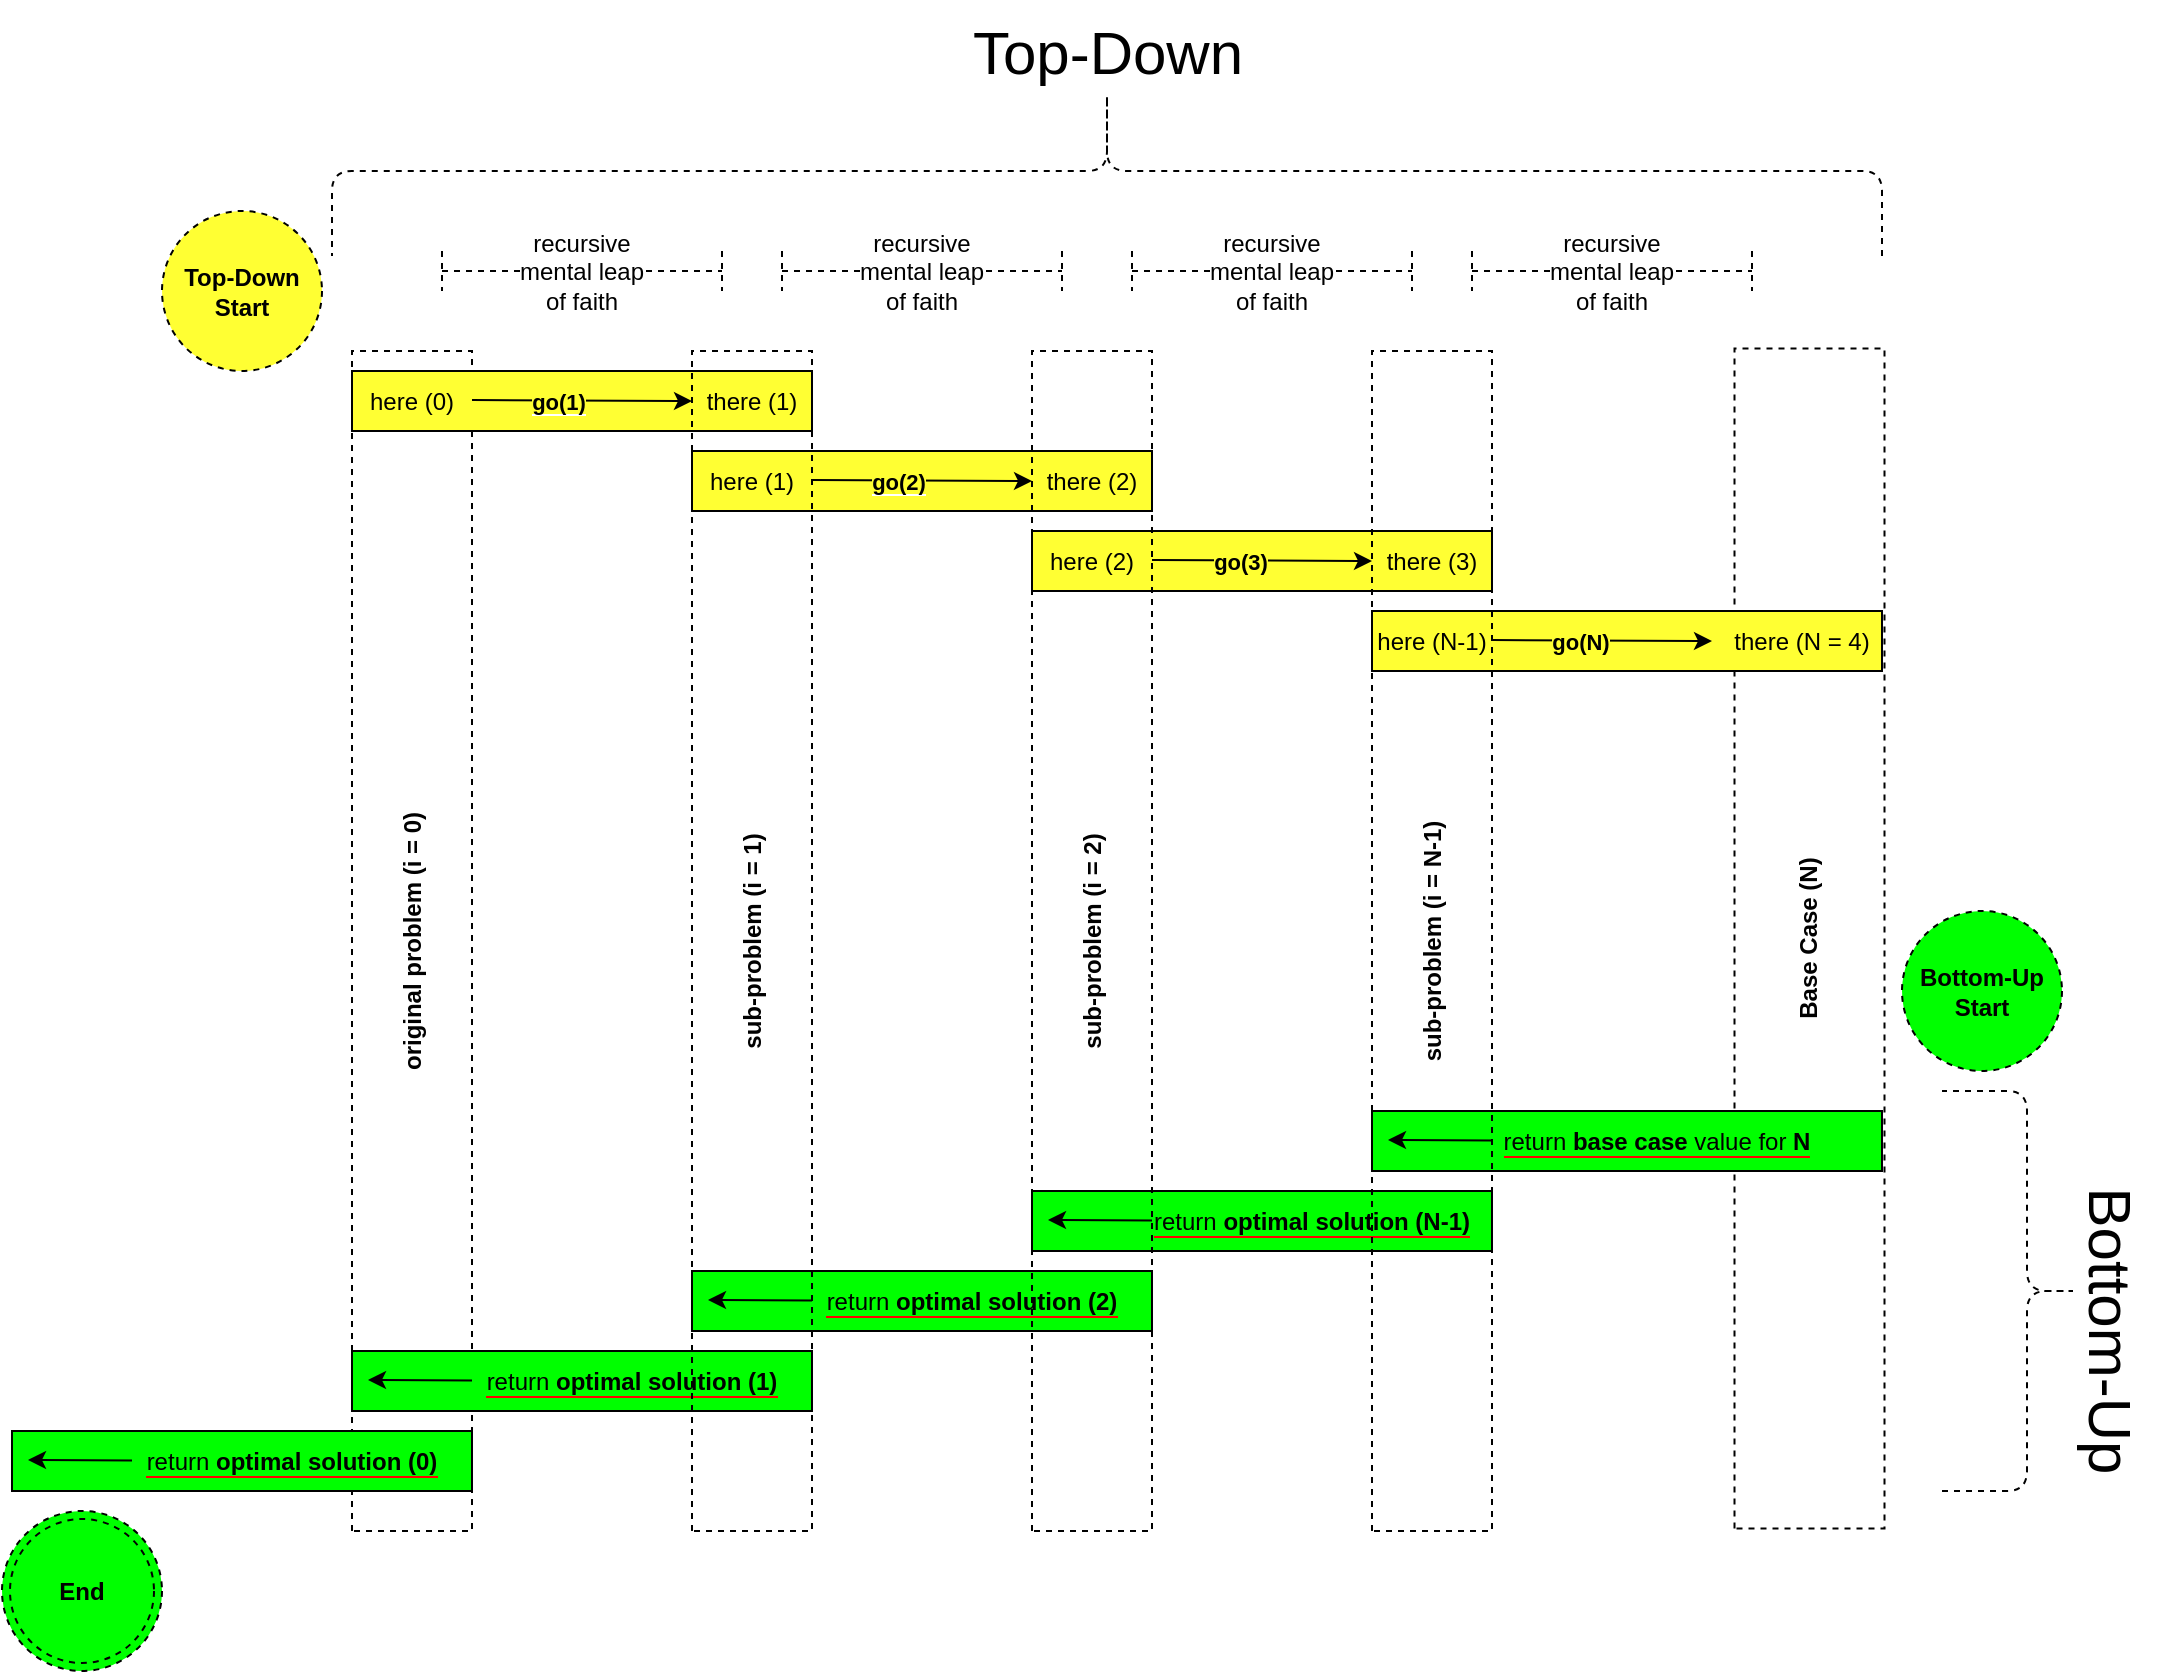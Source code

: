 <mxfile version="15.6.8" type="device"><diagram name="Page-1" id="b520641d-4fe3-3701-9064-5fc419738815"><mxGraphModel dx="1426" dy="712" grid="1" gridSize="10" guides="1" tooltips="1" connect="1" arrows="1" fold="1" page="1" pageScale="1" pageWidth="1100" pageHeight="850" background="none" math="0" shadow="0"><root><mxCell id="0"/><mxCell id="1" parent="0"/><mxCell id="J3r3AvGGZqGrF1LfU0YR-83" value="&lt;span style=&quot;&quot;&gt;Base Case (N)&lt;/span&gt;" style="rounded=0;whiteSpace=wrap;html=1;labelBackgroundColor=none;strokeWidth=1;fillColor=none;rotation=-90;fontStyle=1;dashed=1;" vertex="1" parent="1"><mxGeometry x="618.75" y="433.75" width="590" height="75" as="geometry"/></mxCell><mxCell id="J3r3AvGGZqGrF1LfU0YR-67" value="&lt;span style=&quot;&quot;&gt;original problem (i = 0)&lt;/span&gt;" style="rounded=0;whiteSpace=wrap;html=1;labelBackgroundColor=none;strokeWidth=1;fillColor=none;rotation=-90;fontStyle=1;dashed=1;" vertex="1" parent="1"><mxGeometry x="-80" y="442.5" width="590" height="60" as="geometry"/></mxCell><mxCell id="J3r3AvGGZqGrF1LfU0YR-9" value="" style="rounded=0;whiteSpace=wrap;html=1;fillColor=#FFFF33;" vertex="1" parent="1"><mxGeometry x="185" y="187.5" width="230" height="30" as="geometry"/></mxCell><mxCell id="J3r3AvGGZqGrF1LfU0YR-1" value="" style="endArrow=classic;html=1;rounded=0;entryX=0;entryY=0.5;entryDx=0;entryDy=0;" edge="1" parent="1" target="J3r3AvGGZqGrF1LfU0YR-3"><mxGeometry width="50" height="50" relative="1" as="geometry"><mxPoint x="245" y="202" as="sourcePoint"/><mxPoint x="345" y="202" as="targetPoint"/></mxGeometry></mxCell><mxCell id="J3r3AvGGZqGrF1LfU0YR-4" value="&lt;span style=&quot;background-color: rgb(255 , 255 , 51)&quot;&gt;&lt;b&gt;go(1)&lt;/b&gt;&lt;/span&gt;" style="edgeLabel;html=1;align=center;verticalAlign=middle;resizable=0;points=[];" vertex="1" connectable="0" parent="J3r3AvGGZqGrF1LfU0YR-1"><mxGeometry x="-0.22" relative="1" as="geometry"><mxPoint y="1" as="offset"/></mxGeometry></mxCell><mxCell id="J3r3AvGGZqGrF1LfU0YR-2" value="here (0)" style="text;html=1;strokeColor=none;fillColor=none;align=center;verticalAlign=middle;whiteSpace=wrap;rounded=0;" vertex="1" parent="1"><mxGeometry x="185" y="187.5" width="60" height="30" as="geometry"/></mxCell><mxCell id="J3r3AvGGZqGrF1LfU0YR-3" value="there (1)" style="text;html=1;strokeColor=none;fillColor=none;align=center;verticalAlign=middle;whiteSpace=wrap;rounded=0;" vertex="1" parent="1"><mxGeometry x="355" y="187.5" width="60" height="30" as="geometry"/></mxCell><mxCell id="J3r3AvGGZqGrF1LfU0YR-21" value="" style="rounded=0;whiteSpace=wrap;html=1;fillColor=#FFFF33;" vertex="1" parent="1"><mxGeometry x="355" y="227.5" width="230" height="30" as="geometry"/></mxCell><mxCell id="J3r3AvGGZqGrF1LfU0YR-22" value="" style="endArrow=classic;html=1;rounded=0;entryX=0;entryY=0.5;entryDx=0;entryDy=0;" edge="1" parent="1" target="J3r3AvGGZqGrF1LfU0YR-25"><mxGeometry width="50" height="50" relative="1" as="geometry"><mxPoint x="415" y="242" as="sourcePoint"/><mxPoint x="515" y="242" as="targetPoint"/></mxGeometry></mxCell><mxCell id="J3r3AvGGZqGrF1LfU0YR-23" value="&lt;span style=&quot;background-color: rgb(255 , 255 , 51)&quot;&gt;&lt;b&gt;go(2)&lt;/b&gt;&lt;/span&gt;" style="edgeLabel;html=1;align=center;verticalAlign=middle;resizable=0;points=[];" vertex="1" connectable="0" parent="J3r3AvGGZqGrF1LfU0YR-22"><mxGeometry x="-0.22" relative="1" as="geometry"><mxPoint y="1" as="offset"/></mxGeometry></mxCell><mxCell id="J3r3AvGGZqGrF1LfU0YR-24" value="here (1)" style="text;html=1;strokeColor=none;fillColor=none;align=center;verticalAlign=middle;whiteSpace=wrap;rounded=0;" vertex="1" parent="1"><mxGeometry x="355" y="227.5" width="60" height="30" as="geometry"/></mxCell><mxCell id="J3r3AvGGZqGrF1LfU0YR-25" value="there (2)" style="text;html=1;strokeColor=none;fillColor=none;align=center;verticalAlign=middle;whiteSpace=wrap;rounded=0;" vertex="1" parent="1"><mxGeometry x="525" y="227.5" width="60" height="30" as="geometry"/></mxCell><mxCell id="J3r3AvGGZqGrF1LfU0YR-27" value="" style="rounded=0;whiteSpace=wrap;html=1;fillColor=#FFFF33;" vertex="1" parent="1"><mxGeometry x="525" y="267.5" width="230" height="30" as="geometry"/></mxCell><mxCell id="J3r3AvGGZqGrF1LfU0YR-28" value="" style="endArrow=classic;html=1;rounded=0;entryX=0;entryY=0.5;entryDx=0;entryDy=0;" edge="1" parent="1" target="J3r3AvGGZqGrF1LfU0YR-31"><mxGeometry width="50" height="50" relative="1" as="geometry"><mxPoint x="585" y="282" as="sourcePoint"/><mxPoint x="685" y="282" as="targetPoint"/></mxGeometry></mxCell><mxCell id="J3r3AvGGZqGrF1LfU0YR-29" value="&lt;b&gt;go(3)&lt;/b&gt;" style="edgeLabel;html=1;align=center;verticalAlign=middle;resizable=0;points=[];labelBackgroundColor=#FFFF33;" vertex="1" connectable="0" parent="J3r3AvGGZqGrF1LfU0YR-28"><mxGeometry x="-0.22" relative="1" as="geometry"><mxPoint x="1" y="1" as="offset"/></mxGeometry></mxCell><mxCell id="J3r3AvGGZqGrF1LfU0YR-30" value="here (2)" style="text;html=1;strokeColor=none;fillColor=none;align=center;verticalAlign=middle;whiteSpace=wrap;rounded=0;" vertex="1" parent="1"><mxGeometry x="525" y="267.5" width="60" height="30" as="geometry"/></mxCell><mxCell id="J3r3AvGGZqGrF1LfU0YR-31" value="there (3)" style="text;html=1;strokeColor=none;fillColor=none;align=center;verticalAlign=middle;whiteSpace=wrap;rounded=0;" vertex="1" parent="1"><mxGeometry x="695" y="267.5" width="60" height="30" as="geometry"/></mxCell><mxCell id="J3r3AvGGZqGrF1LfU0YR-34" value="" style="rounded=0;whiteSpace=wrap;html=1;fillColor=#FFFF33;" vertex="1" parent="1"><mxGeometry x="695" y="307.5" width="255" height="30" as="geometry"/></mxCell><mxCell id="J3r3AvGGZqGrF1LfU0YR-35" value="" style="endArrow=classic;html=1;rounded=0;entryX=0;entryY=0.5;entryDx=0;entryDy=0;" edge="1" parent="1" target="J3r3AvGGZqGrF1LfU0YR-38"><mxGeometry width="50" height="50" relative="1" as="geometry"><mxPoint x="755" y="322" as="sourcePoint"/><mxPoint x="855" y="322" as="targetPoint"/></mxGeometry></mxCell><mxCell id="J3r3AvGGZqGrF1LfU0YR-36" value="&lt;b&gt;go(N)&lt;/b&gt;" style="edgeLabel;html=1;align=center;verticalAlign=middle;resizable=0;points=[];labelBackgroundColor=#FFFF33;" vertex="1" connectable="0" parent="J3r3AvGGZqGrF1LfU0YR-35"><mxGeometry x="-0.22" relative="1" as="geometry"><mxPoint x="1" y="1" as="offset"/></mxGeometry></mxCell><mxCell id="J3r3AvGGZqGrF1LfU0YR-37" value="here (N-1)" style="text;html=1;strokeColor=none;fillColor=none;align=center;verticalAlign=middle;whiteSpace=wrap;rounded=0;" vertex="1" parent="1"><mxGeometry x="695" y="307.5" width="60" height="30" as="geometry"/></mxCell><mxCell id="J3r3AvGGZqGrF1LfU0YR-38" value="there (N = 4)" style="text;html=1;strokeColor=none;fillColor=none;align=center;verticalAlign=middle;whiteSpace=wrap;rounded=0;" vertex="1" parent="1"><mxGeometry x="865" y="307.5" width="90" height="30" as="geometry"/></mxCell><mxCell id="J3r3AvGGZqGrF1LfU0YR-45" value="" style="rounded=0;whiteSpace=wrap;html=1;fillColor=#00FF00;perimeterSpacing=1;strokeWidth=1;" vertex="1" parent="1"><mxGeometry x="525" y="597.5" width="230" height="30" as="geometry"/></mxCell><mxCell id="J3r3AvGGZqGrF1LfU0YR-53" value="&lt;span style=&quot;background-color: rgb(0 , 255 , 0)&quot;&gt;return &lt;b&gt;optimal solution (N-1)&lt;/b&gt;&lt;/span&gt;" style="text;html=1;strokeColor=none;fillColor=#00FF00;align=center;verticalAlign=middle;whiteSpace=wrap;rounded=0;labelBackgroundColor=#FF0000;" vertex="1" parent="1"><mxGeometry x="585" y="602.5" width="160" height="20" as="geometry"/></mxCell><mxCell id="J3r3AvGGZqGrF1LfU0YR-54" value="" style="endArrow=classic;html=1;rounded=0;fillColor=#00FF00;" edge="1" parent="1" source="J3r3AvGGZqGrF1LfU0YR-53"><mxGeometry width="50" height="50" relative="1" as="geometry"><mxPoint x="593" y="612" as="sourcePoint"/><mxPoint x="533" y="612" as="targetPoint"/></mxGeometry></mxCell><mxCell id="J3r3AvGGZqGrF1LfU0YR-55" value="" style="rounded=0;whiteSpace=wrap;html=1;fillColor=#00FF00;perimeterSpacing=1;strokeWidth=1;" vertex="1" parent="1"><mxGeometry x="695" y="557.5" width="255" height="30" as="geometry"/></mxCell><mxCell id="J3r3AvGGZqGrF1LfU0YR-56" value="&lt;span style=&quot;background-color: rgb(0 , 255 , 0)&quot;&gt;return &lt;b&gt;base case&lt;/b&gt; value for &lt;b&gt;N&lt;/b&gt;&lt;/span&gt;" style="text;html=1;strokeColor=none;fillColor=#00FF00;align=center;verticalAlign=middle;whiteSpace=wrap;rounded=0;labelBackgroundColor=#FF0000;" vertex="1" parent="1"><mxGeometry x="755" y="562.5" width="165" height="20" as="geometry"/></mxCell><mxCell id="J3r3AvGGZqGrF1LfU0YR-57" value="" style="endArrow=classic;html=1;rounded=0;fillColor=#00FF00;" edge="1" parent="1" source="J3r3AvGGZqGrF1LfU0YR-56"><mxGeometry width="50" height="50" relative="1" as="geometry"><mxPoint x="763" y="572" as="sourcePoint"/><mxPoint x="703" y="572" as="targetPoint"/></mxGeometry></mxCell><mxCell id="J3r3AvGGZqGrF1LfU0YR-58" value="" style="rounded=0;whiteSpace=wrap;html=1;fillColor=#00FF00;perimeterSpacing=1;strokeWidth=1;" vertex="1" parent="1"><mxGeometry x="355" y="637.5" width="230" height="30" as="geometry"/></mxCell><mxCell id="J3r3AvGGZqGrF1LfU0YR-59" value="&lt;span style=&quot;background-color: rgb(0 , 255 , 0)&quot;&gt;return &lt;b&gt;optimal solution (2)&lt;/b&gt;&lt;/span&gt;" style="text;html=1;strokeColor=none;fillColor=#00FF00;align=center;verticalAlign=middle;whiteSpace=wrap;rounded=0;labelBackgroundColor=#FF0000;" vertex="1" parent="1"><mxGeometry x="415" y="642.5" width="160" height="20" as="geometry"/></mxCell><mxCell id="J3r3AvGGZqGrF1LfU0YR-60" value="" style="endArrow=classic;html=1;rounded=0;fillColor=#00FF00;" edge="1" parent="1" source="J3r3AvGGZqGrF1LfU0YR-59"><mxGeometry width="50" height="50" relative="1" as="geometry"><mxPoint x="423" y="652" as="sourcePoint"/><mxPoint x="363" y="652" as="targetPoint"/></mxGeometry></mxCell><mxCell id="J3r3AvGGZqGrF1LfU0YR-61" value="" style="rounded=0;whiteSpace=wrap;html=1;fillColor=#00FF00;perimeterSpacing=1;strokeWidth=1;" vertex="1" parent="1"><mxGeometry x="185" y="677.5" width="230" height="30" as="geometry"/></mxCell><mxCell id="J3r3AvGGZqGrF1LfU0YR-62" value="&lt;span style=&quot;background-color: rgb(0 , 255 , 0)&quot;&gt;return &lt;b&gt;optimal solution (1)&lt;/b&gt;&lt;/span&gt;" style="text;html=1;strokeColor=none;fillColor=#00FF00;align=center;verticalAlign=middle;whiteSpace=wrap;rounded=0;labelBackgroundColor=#FF0000;" vertex="1" parent="1"><mxGeometry x="245" y="682.5" width="160" height="20" as="geometry"/></mxCell><mxCell id="J3r3AvGGZqGrF1LfU0YR-63" value="" style="endArrow=classic;html=1;rounded=0;fillColor=#00FF00;" edge="1" parent="1" source="J3r3AvGGZqGrF1LfU0YR-62"><mxGeometry width="50" height="50" relative="1" as="geometry"><mxPoint x="253" y="692" as="sourcePoint"/><mxPoint x="193" y="692" as="targetPoint"/></mxGeometry></mxCell><mxCell id="J3r3AvGGZqGrF1LfU0YR-64" value="" style="rounded=0;whiteSpace=wrap;html=1;fillColor=#00FF00;perimeterSpacing=1;strokeWidth=1;" vertex="1" parent="1"><mxGeometry x="15" y="717.5" width="230" height="30" as="geometry"/></mxCell><mxCell id="J3r3AvGGZqGrF1LfU0YR-65" value="&lt;span style=&quot;background-color: rgb(0 , 255 , 0)&quot;&gt;return &lt;b&gt;optimal solution (0)&lt;/b&gt;&lt;/span&gt;" style="text;html=1;strokeColor=none;fillColor=#00FF00;align=center;verticalAlign=middle;whiteSpace=wrap;rounded=0;labelBackgroundColor=#FF0000;" vertex="1" parent="1"><mxGeometry x="75" y="722.5" width="160" height="20" as="geometry"/></mxCell><mxCell id="J3r3AvGGZqGrF1LfU0YR-66" value="" style="endArrow=classic;html=1;rounded=0;fillColor=#00FF00;" edge="1" parent="1" source="J3r3AvGGZqGrF1LfU0YR-65"><mxGeometry width="50" height="50" relative="1" as="geometry"><mxPoint x="83" y="732" as="sourcePoint"/><mxPoint x="23" y="732" as="targetPoint"/></mxGeometry></mxCell><mxCell id="J3r3AvGGZqGrF1LfU0YR-71" value="&lt;span style=&quot;&quot;&gt;sub-problem (i = 1)&lt;/span&gt;" style="rounded=0;whiteSpace=wrap;html=1;labelBackgroundColor=none;strokeWidth=1;fillColor=none;rotation=-90;fontStyle=1;dashed=1;" vertex="1" parent="1"><mxGeometry x="90" y="442.5" width="590" height="60" as="geometry"/></mxCell><mxCell id="J3r3AvGGZqGrF1LfU0YR-72" value="&lt;span style=&quot;&quot;&gt;sub-problem (i = 2)&lt;/span&gt;" style="rounded=0;whiteSpace=wrap;html=1;labelBackgroundColor=none;strokeWidth=1;fillColor=none;rotation=-90;fontStyle=1;dashed=1;" vertex="1" parent="1"><mxGeometry x="260" y="442.5" width="590" height="60" as="geometry"/></mxCell><mxCell id="J3r3AvGGZqGrF1LfU0YR-73" value="&lt;span style=&quot;&quot;&gt;sub-problem (i = N-1)&lt;/span&gt;" style="rounded=0;whiteSpace=wrap;html=1;labelBackgroundColor=none;strokeWidth=1;fillColor=none;rotation=-90;fontStyle=1;dashed=1;" vertex="1" parent="1"><mxGeometry x="430" y="442.5" width="590" height="60" as="geometry"/></mxCell><mxCell id="J3r3AvGGZqGrF1LfU0YR-74" value="Top-Down" style="text;html=1;strokeColor=none;fillColor=none;align=center;verticalAlign=middle;whiteSpace=wrap;rounded=0;dashed=1;labelBackgroundColor=#FFFFFF;fontSize=30;" vertex="1" parent="1"><mxGeometry x="487.5" y="2.5" width="150" height="50" as="geometry"/></mxCell><mxCell id="J3r3AvGGZqGrF1LfU0YR-75" value="recursive&lt;br&gt;mental leap&lt;br&gt;of faith" style="shape=crossbar;whiteSpace=wrap;html=1;rounded=1;dashed=1;labelBackgroundColor=#FFFFFF;fontSize=12;strokeWidth=1;fillColor=none;" vertex="1" parent="1"><mxGeometry x="230" y="127.5" width="140" height="20" as="geometry"/></mxCell><mxCell id="J3r3AvGGZqGrF1LfU0YR-79" value="" style="shape=curlyBracket;whiteSpace=wrap;html=1;rounded=1;dashed=1;labelBackgroundColor=#FFFFFF;fontSize=12;strokeWidth=1;fillColor=none;rotation=-180;" vertex="1" parent="1"><mxGeometry x="980" y="547.5" width="85" height="200" as="geometry"/></mxCell><mxCell id="J3r3AvGGZqGrF1LfU0YR-80" value="Bottom-Up" style="text;html=1;strokeColor=none;fillColor=none;align=center;verticalAlign=middle;whiteSpace=wrap;rounded=0;dashed=1;labelBackgroundColor=#FFFFFF;fontSize=30;rotation=90;" vertex="1" parent="1"><mxGeometry x="990" y="642.5" width="150" height="50" as="geometry"/></mxCell><mxCell id="J3r3AvGGZqGrF1LfU0YR-81" value="" style="shape=curlyBracket;whiteSpace=wrap;html=1;rounded=1;dashed=1;labelBackgroundColor=#FFFFFF;fontSize=12;strokeWidth=1;fillColor=none;rotation=90;" vertex="1" parent="1"><mxGeometry x="520" y="-300" width="85" height="775" as="geometry"/></mxCell><mxCell id="J3r3AvGGZqGrF1LfU0YR-86" value="Top-Down&lt;br&gt;Start" style="ellipse;whiteSpace=wrap;html=1;aspect=fixed;dashed=1;labelBackgroundColor=#FFFF33;fontSize=12;strokeWidth=1;fillColor=#FFFF33;fontStyle=1" vertex="1" parent="1"><mxGeometry x="90" y="107.5" width="80" height="80" as="geometry"/></mxCell><mxCell id="J3r3AvGGZqGrF1LfU0YR-87" value="Bottom-Up&lt;br&gt;Start" style="ellipse;whiteSpace=wrap;html=1;aspect=fixed;dashed=1;labelBackgroundColor=#00FF00;fontSize=12;strokeWidth=1;fillColor=#00FF00;fontStyle=1" vertex="1" parent="1"><mxGeometry x="960" y="457.5" width="80" height="80" as="geometry"/></mxCell><mxCell id="J3r3AvGGZqGrF1LfU0YR-88" value="End" style="ellipse;shape=doubleEllipse;whiteSpace=wrap;html=1;aspect=fixed;dashed=1;labelBackgroundColor=#00FF00;fontSize=12;strokeWidth=1;fillColor=#00FF00;fontStyle=1" vertex="1" parent="1"><mxGeometry x="10" y="757.5" width="80" height="80" as="geometry"/></mxCell><mxCell id="J3r3AvGGZqGrF1LfU0YR-90" value="recursive&lt;br&gt;mental leap&lt;br&gt;of faith" style="shape=crossbar;whiteSpace=wrap;html=1;rounded=1;dashed=1;labelBackgroundColor=#FFFFFF;fontSize=12;strokeWidth=1;fillColor=none;" vertex="1" parent="1"><mxGeometry x="400" y="127.5" width="140" height="20" as="geometry"/></mxCell><mxCell id="J3r3AvGGZqGrF1LfU0YR-91" value="recursive&lt;br&gt;mental leap&lt;br&gt;of faith" style="shape=crossbar;whiteSpace=wrap;html=1;rounded=1;dashed=1;labelBackgroundColor=#FFFFFF;fontSize=12;strokeWidth=1;fillColor=none;" vertex="1" parent="1"><mxGeometry x="575" y="127.5" width="140" height="20" as="geometry"/></mxCell><mxCell id="J3r3AvGGZqGrF1LfU0YR-92" value="recursive&lt;br&gt;mental leap&lt;br&gt;of faith" style="shape=crossbar;whiteSpace=wrap;html=1;rounded=1;dashed=1;labelBackgroundColor=#FFFFFF;fontSize=12;strokeWidth=1;fillColor=none;" vertex="1" parent="1"><mxGeometry x="745" y="127.5" width="140" height="20" as="geometry"/></mxCell></root></mxGraphModel></diagram></mxfile>
